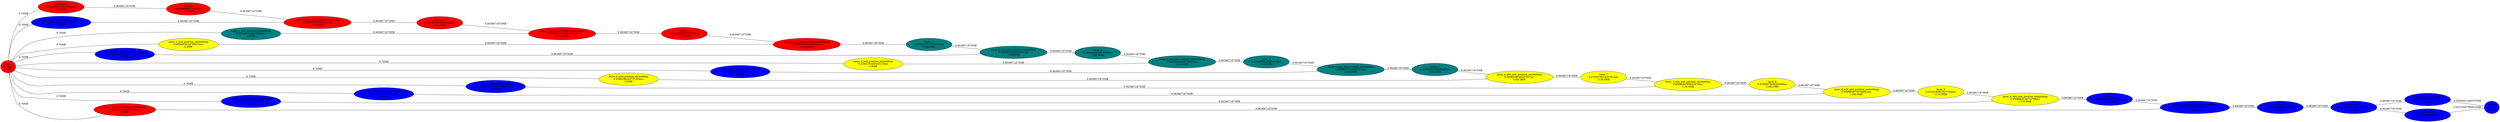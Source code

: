 graph {
rankdir=LR
input[label="input\n0.0ms\n0.0MB", style=filled, fillcolor="red"]
Embedding[label="Embedding\n0.0582430725097656ms\n48.14MB", style=filled, fillcolor="red"]
layer_0[label="layer_0\n0.480996826171875ms\n1782.0MB", style=filled, fillcolor="red"]
layer_0_mid_position_embedding[label="layer_0_mid_position_embedding\n0.0293631992340087ms\n0.0MB", style=filled, fillcolor="blue"]
layer_0_add_mid_position_embedding[label="layer_0_add_mid_position_embedding\n0.0008986880183219ms\n1782.0MB", style=filled, fillcolor="red"]
layer_1[label="layer_1\n0.4799508056640625ms\n1120.0MB", style=filled, fillcolor="red"]
layer_1_mid_position_embedding[label="layer_1_mid_position_embedding\n0.0292543048858642ms\n0.0MB", style=filled, fillcolor="teal"]
layer_1_add_mid_position_embedding[label="layer_1_add_mid_position_embedding\n0.0009653120040893ms\n1120.0MB", style=filled, fillcolor="red"]
layer_2[label="layer_2\n0.4855433654785156ms\n1130.0MB", style=filled, fillcolor="red"]
layer_2_mid_position_embedding[label="layer_2_mid_position_embedding\n0.0294003524780273ms\n0.0MB", style=filled, fillcolor="yellow"]
layer_2_add_mid_position_embedding[label="layer_2_add_mid_position_embedding\n0.0009039360284805ms\n1130.0MB", style=filled, fillcolor="red"]
layer_3[label="layer_3\n0.4785107727050781ms\n1140.0MB", style=filled, fillcolor="teal"]
layer_3_mid_position_embedding[label="layer_3_mid_position_embedding\n0.0293312969207763ms\n0.0MB", style=filled, fillcolor="blue"]
layer_3_add_mid_position_embedding[label="layer_3_add_mid_position_embedding\n0.0009661440253257ms\n1140.0MB", style=filled, fillcolor="teal"]
layer_4[label="layer_4\n0.4804454650878906ms\n1140.0MB", style=filled, fillcolor="teal"]
layer_4_mid_position_embedding[label="layer_4_mid_position_embedding\n0.0294276485443115ms\n0.0MB", style=filled, fillcolor="yellow"]
layer_4_add_mid_position_embedding[label="layer_4_add_mid_position_embedding\n0.0009086400270462ms\n1140.0MB", style=filled, fillcolor="teal"]
layer_5[label="layer_5\n0.4784895629882812ms\n1130.0MB", style=filled, fillcolor="teal"]
layer_5_mid_position_embedding[label="layer_5_mid_position_embedding\n0.0298291835784912ms\n0.0MB", style=filled, fillcolor="blue"]
layer_5_add_mid_position_embedding[label="layer_5_add_mid_position_embedding\n0.0009669759869575ms\n1130.0MB", style=filled, fillcolor="teal"]
layer_6[label="layer_6\n0.4790792236328125ms\n1190.0MB", style=filled, fillcolor="teal"]
layer_6_mid_position_embedding[label="layer_6_mid_position_embedding\n0.0296188163757324ms\n0.0MB", style=filled, fillcolor="yellow"]
layer_6_add_mid_position_embedding[label="layer_6_add_mid_position_embedding\n0.0009338240027427ms\n1190.0MB", style=filled, fillcolor="yellow"]
layer_7[label="layer_7\n0.4793479614257812ms\n1130.0MB", style=filled, fillcolor="yellow"]
layer_7_mid_position_embedding[label="layer_7_mid_position_embedding\n0.0293943996429443ms\n0.0MB", style=filled, fillcolor="blue"]
layer_7_add_mid_position_embedding[label="layer_7_add_mid_position_embedding\n0.0009694399833679ms\n1130.0MB", style=filled, fillcolor="yellow"]
layer_8[label="layer_8\n0.4790807800292969ms\n1180.0MB", style=filled, fillcolor="yellow"]
layer_8_mid_position_embedding[label="layer_8_mid_position_embedding\n0.0296248950958251ms\n0.0MB", style=filled, fillcolor="blue"]
layer_8_add_mid_position_embedding[label="layer_8_add_mid_position_embedding\n0.0009909759759902ms\n1180.0MB", style=filled, fillcolor="yellow"]
layer_9[label="layer_9\n0.4794180603027344ms\n1110.0MB", style=filled, fillcolor="yellow"]
layer_9_mid_position_embedding[label="layer_9_mid_position_embedding\n0.0292027511596679ms\n0.0MB", style=filled, fillcolor="blue"]
layer_9_add_mid_position_embedding[label="layer_9_add_mid_position_embedding\n0.0009684159755706ms\n1110.0MB", style=filled, fillcolor="yellow"]
layer_10[label="layer_10\n0.4800764770507812ms\n1170.0MB", style=filled, fillcolor="blue"]
layer_10_mid_position_embedding[label="layer_10_mid_position_embedding\n0.0293228168487548ms\n0.0MB", style=filled, fillcolor="red"]
layer_10_add_mid_position_embedding[label="layer_10_add_mid_position_embedding\n0.0010032960176467ms\n1170.0MB", style=filled, fillcolor="blue"]
layer_11[label="layer_11\n0.4800745849609375ms\n1110.0MB", style=filled, fillcolor="blue"]
Layer_Norm[label="Layer_Norm\n0.0013140480518341ms\n0.0MB", style=filled, fillcolor="blue"]
Class_Labels_Classifier[label="Class_Labels_Classifier\n0.0020531520843505ms\n0.0MB", style=filled, fillcolor="blue"]
Box_Predictor[label="Box_Predictor\n0.0020175039768218ms\n0.0MB", style=filled, fillcolor="blue"]
output[label="output\n0.0ms\n0.0MB", style=filled, fillcolor="blue"]
input -- Embedding[label="9.76MB"];
input -- layer_0_mid_position_embedding[label="9.76MB"];
input -- layer_1_mid_position_embedding[label="9.76MB"];
input -- layer_2_mid_position_embedding[label="9.76MB"];
input -- layer_3_mid_position_embedding[label="9.76MB"];
input -- layer_4_mid_position_embedding[label="9.76MB"];
input -- layer_5_mid_position_embedding[label="9.76MB"];
input -- layer_6_mid_position_embedding[label="9.76MB"];
input -- layer_7_mid_position_embedding[label="9.76MB"];
input -- layer_8_mid_position_embedding[label="9.76MB"];
input -- layer_9_mid_position_embedding[label="9.76MB"];
input -- layer_10_mid_position_embedding[label="9.76MB"];
Embedding -- layer_0[label="9.9638671875MB"];
layer_0 -- layer_0_add_mid_position_embedding[label="9.9638671875MB"];
layer_0_mid_position_embedding -- layer_0_add_mid_position_embedding[label="9.9638671875MB"];
layer_0_add_mid_position_embedding -- layer_1[label="9.9638671875MB"];
layer_1 -- layer_1_add_mid_position_embedding[label="9.9638671875MB"];
layer_1_mid_position_embedding -- layer_1_add_mid_position_embedding[label="9.9638671875MB"];
layer_1_add_mid_position_embedding -- layer_2[label="9.9638671875MB"];
layer_2 -- layer_2_add_mid_position_embedding[label="9.9638671875MB"];
layer_2_mid_position_embedding -- layer_2_add_mid_position_embedding[label="9.9638671875MB"];
layer_2_add_mid_position_embedding -- layer_3[label="9.9638671875MB"];
layer_3 -- layer_3_add_mid_position_embedding[label="9.9638671875MB"];
layer_3_mid_position_embedding -- layer_3_add_mid_position_embedding[label="9.9638671875MB"];
layer_3_add_mid_position_embedding -- layer_4[label="9.9638671875MB"];
layer_4 -- layer_4_add_mid_position_embedding[label="9.9638671875MB"];
layer_4_mid_position_embedding -- layer_4_add_mid_position_embedding[label="9.9638671875MB"];
layer_4_add_mid_position_embedding -- layer_5[label="9.9638671875MB"];
layer_5 -- layer_5_add_mid_position_embedding[label="9.9638671875MB"];
layer_5_mid_position_embedding -- layer_5_add_mid_position_embedding[label="9.9638671875MB"];
layer_5_add_mid_position_embedding -- layer_6[label="9.9638671875MB"];
layer_6 -- layer_6_add_mid_position_embedding[label="9.9638671875MB"];
layer_6_mid_position_embedding -- layer_6_add_mid_position_embedding[label="9.9638671875MB"];
layer_6_add_mid_position_embedding -- layer_7[label="9.9638671875MB"];
layer_7 -- layer_7_add_mid_position_embedding[label="9.9638671875MB"];
layer_7_mid_position_embedding -- layer_7_add_mid_position_embedding[label="9.9638671875MB"];
layer_7_add_mid_position_embedding -- layer_8[label="9.9638671875MB"];
layer_8 -- layer_8_add_mid_position_embedding[label="9.9638671875MB"];
layer_8_mid_position_embedding -- layer_8_add_mid_position_embedding[label="9.9638671875MB"];
layer_8_add_mid_position_embedding -- layer_9[label="9.9638671875MB"];
layer_9 -- layer_9_add_mid_position_embedding[label="9.9638671875MB"];
layer_9_mid_position_embedding -- layer_9_add_mid_position_embedding[label="9.9638671875MB"];
layer_9_add_mid_position_embedding -- layer_10[label="9.9638671875MB"];
layer_10 -- layer_10_add_mid_position_embedding[label="9.9638671875MB"];
layer_10_mid_position_embedding -- layer_10_add_mid_position_embedding[label="9.9638671875MB"];
layer_10_add_mid_position_embedding -- layer_11[label="9.9638671875MB"];
layer_11 -- Layer_Norm[label="9.9638671875MB"];
Layer_Norm -- Class_Labels_Classifier[label="9.9638671875MB"];
Layer_Norm -- Box_Predictor[label="9.9638671875MB"];
Class_Labels_Classifier -- output[label="0.03509521484375MB"];
Box_Predictor -- output[label="0.00152587890625MB"];
}
